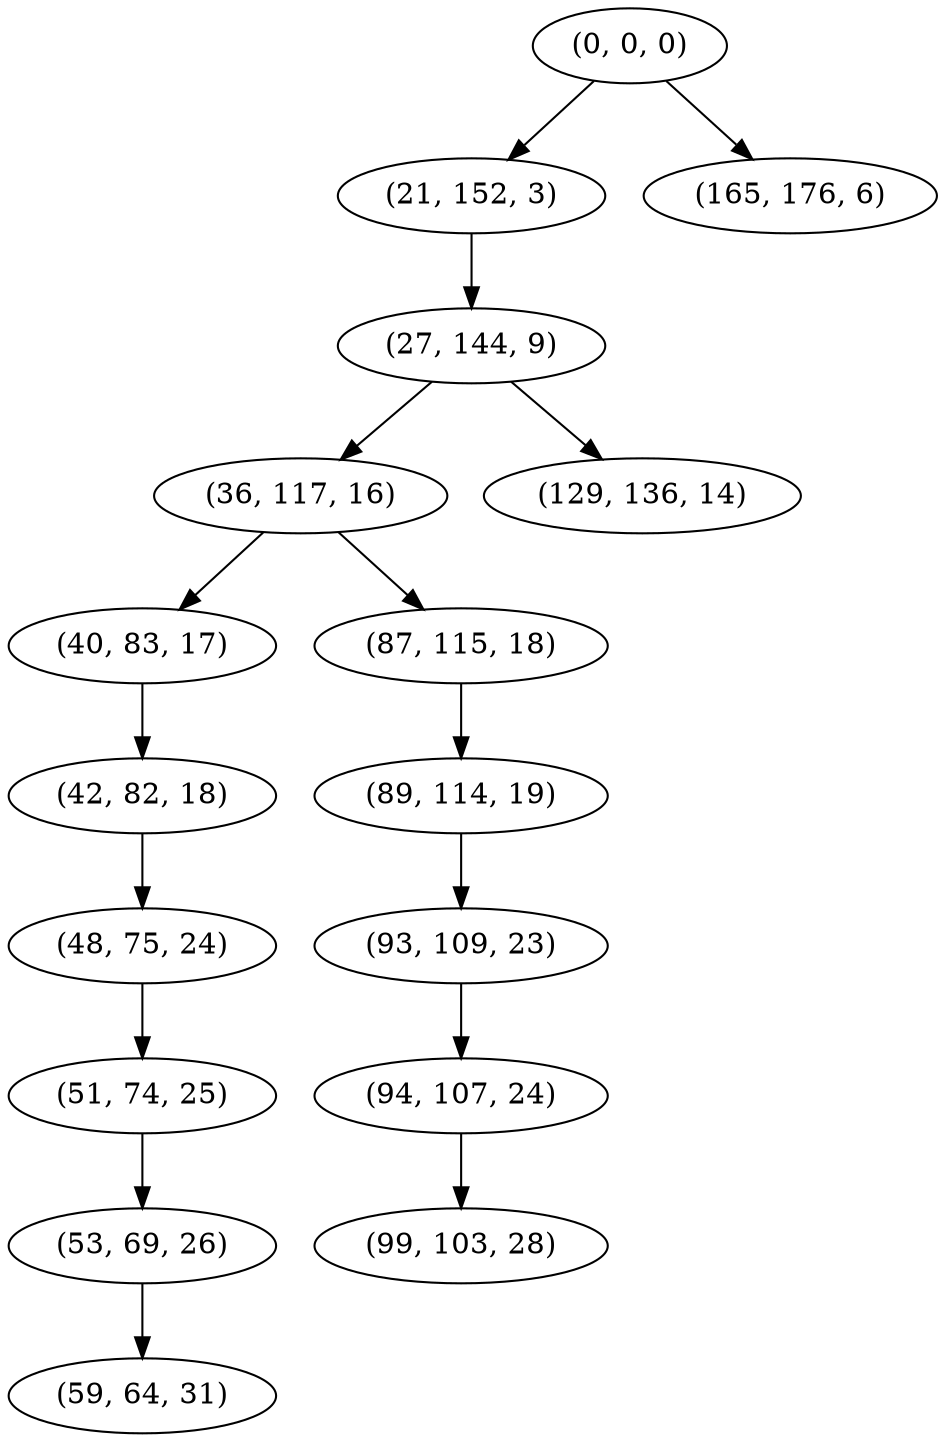 digraph tree {
    "(0, 0, 0)";
    "(21, 152, 3)";
    "(27, 144, 9)";
    "(36, 117, 16)";
    "(40, 83, 17)";
    "(42, 82, 18)";
    "(48, 75, 24)";
    "(51, 74, 25)";
    "(53, 69, 26)";
    "(59, 64, 31)";
    "(87, 115, 18)";
    "(89, 114, 19)";
    "(93, 109, 23)";
    "(94, 107, 24)";
    "(99, 103, 28)";
    "(129, 136, 14)";
    "(165, 176, 6)";
    "(0, 0, 0)" -> "(21, 152, 3)";
    "(0, 0, 0)" -> "(165, 176, 6)";
    "(21, 152, 3)" -> "(27, 144, 9)";
    "(27, 144, 9)" -> "(36, 117, 16)";
    "(27, 144, 9)" -> "(129, 136, 14)";
    "(36, 117, 16)" -> "(40, 83, 17)";
    "(36, 117, 16)" -> "(87, 115, 18)";
    "(40, 83, 17)" -> "(42, 82, 18)";
    "(42, 82, 18)" -> "(48, 75, 24)";
    "(48, 75, 24)" -> "(51, 74, 25)";
    "(51, 74, 25)" -> "(53, 69, 26)";
    "(53, 69, 26)" -> "(59, 64, 31)";
    "(87, 115, 18)" -> "(89, 114, 19)";
    "(89, 114, 19)" -> "(93, 109, 23)";
    "(93, 109, 23)" -> "(94, 107, 24)";
    "(94, 107, 24)" -> "(99, 103, 28)";
}
